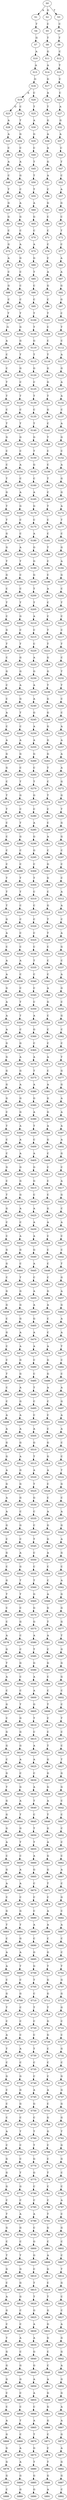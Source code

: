 strict digraph  {
	S0 -> S1 [ label = A ];
	S0 -> S2 [ label = G ];
	S0 -> S3 [ label = T ];
	S1 -> S4 [ label = T ];
	S2 -> S5 [ label = C ];
	S3 -> S6 [ label = C ];
	S4 -> S7 [ label = G ];
	S5 -> S8 [ label = T ];
	S6 -> S9 [ label = T ];
	S7 -> S10 [ label = A ];
	S8 -> S11 [ label = G ];
	S9 -> S12 [ label = C ];
	S10 -> S13 [ label = A ];
	S11 -> S14 [ label = A ];
	S12 -> S15 [ label = T ];
	S13 -> S16 [ label = G ];
	S14 -> S17 [ label = G ];
	S15 -> S18 [ label = C ];
	S16 -> S19 [ label = A ];
	S16 -> S20 [ label = C ];
	S17 -> S21 [ label = A ];
	S18 -> S22 [ label = C ];
	S19 -> S23 [ label = G ];
	S19 -> S24 [ label = C ];
	S20 -> S25 [ label = T ];
	S21 -> S26 [ label = T ];
	S22 -> S27 [ label = A ];
	S23 -> S28 [ label = A ];
	S24 -> S29 [ label = T ];
	S25 -> S30 [ label = A ];
	S26 -> S31 [ label = G ];
	S27 -> S32 [ label = G ];
	S28 -> S33 [ label = A ];
	S29 -> S34 [ label = G ];
	S30 -> S35 [ label = G ];
	S31 -> S36 [ label = A ];
	S32 -> S37 [ label = A ];
	S33 -> S38 [ label = C ];
	S34 -> S39 [ label = C ];
	S35 -> S40 [ label = C ];
	S36 -> S41 [ label = A ];
	S37 -> S42 [ label = C ];
	S38 -> S43 [ label = A ];
	S39 -> S44 [ label = A ];
	S40 -> S45 [ label = T ];
	S41 -> S46 [ label = G ];
	S42 -> S47 [ label = T ];
	S43 -> S48 [ label = C ];
	S44 -> S49 [ label = G ];
	S45 -> S50 [ label = T ];
	S46 -> S51 [ label = A ];
	S47 -> S52 [ label = C ];
	S48 -> S53 [ label = T ];
	S49 -> S54 [ label = C ];
	S50 -> S55 [ label = T ];
	S51 -> S56 [ label = C ];
	S52 -> S57 [ label = A ];
	S53 -> S58 [ label = G ];
	S54 -> S59 [ label = A ];
	S55 -> S60 [ label = A ];
	S56 -> S61 [ label = G ];
	S57 -> S62 [ label = G ];
	S58 -> S63 [ label = G ];
	S59 -> S64 [ label = G ];
	S60 -> S65 [ label = G ];
	S61 -> S66 [ label = C ];
	S62 -> S67 [ label = C ];
	S63 -> S68 [ label = C ];
	S64 -> S69 [ label = C ];
	S65 -> S70 [ label = C ];
	S66 -> S71 [ label = C ];
	S67 -> S72 [ label = T ];
	S68 -> S73 [ label = G ];
	S69 -> S74 [ label = A ];
	S70 -> S75 [ label = A ];
	S71 -> S76 [ label = C ];
	S72 -> S77 [ label = C ];
	S73 -> S78 [ label = A ];
	S74 -> S79 [ label = G ];
	S75 -> S80 [ label = G ];
	S76 -> S81 [ label = C ];
	S77 -> S82 [ label = A ];
	S78 -> S83 [ label = C ];
	S79 -> S84 [ label = C ];
	S80 -> S85 [ label = T ];
	S81 -> S86 [ label = A ];
	S82 -> S87 [ label = A ];
	S83 -> S88 [ label = G ];
	S84 -> S89 [ label = C ];
	S85 -> S90 [ label = C ];
	S86 -> S91 [ label = G ];
	S87 -> S92 [ label = G ];
	S88 -> S93 [ label = C ];
	S89 -> S94 [ label = C ];
	S90 -> S95 [ label = C ];
	S91 -> S96 [ label = C ];
	S92 -> S97 [ label = G ];
	S93 -> S98 [ label = T ];
	S94 -> S99 [ label = T ];
	S95 -> S100 [ label = T ];
	S96 -> S101 [ label = T ];
	S97 -> S102 [ label = C ];
	S98 -> S103 [ label = G ];
	S99 -> S104 [ label = G ];
	S100 -> S105 [ label = T ];
	S101 -> S106 [ label = C ];
	S102 -> S107 [ label = T ];
	S103 -> S108 [ label = A ];
	S104 -> S109 [ label = G ];
	S105 -> S110 [ label = G ];
	S106 -> S111 [ label = C ];
	S107 -> S112 [ label = C ];
	S108 -> S113 [ label = C ];
	S109 -> S114 [ label = T ];
	S110 -> S115 [ label = T ];
	S111 -> S116 [ label = T ];
	S112 -> S117 [ label = A ];
	S113 -> S118 [ label = C ];
	S114 -> S119 [ label = G ];
	S115 -> S120 [ label = G ];
	S116 -> S121 [ label = G ];
	S117 -> S122 [ label = G ];
	S118 -> S123 [ label = T ];
	S119 -> S124 [ label = C ];
	S120 -> S125 [ label = C ];
	S121 -> S126 [ label = G ];
	S122 -> S127 [ label = A ];
	S123 -> S128 [ label = T ];
	S124 -> S129 [ label = T ];
	S125 -> S130 [ label = T ];
	S126 -> S131 [ label = T ];
	S127 -> S132 [ label = A ];
	S128 -> S133 [ label = C ];
	S129 -> S134 [ label = C ];
	S130 -> S135 [ label = C ];
	S131 -> S136 [ label = G ];
	S132 -> S137 [ label = C ];
	S133 -> S138 [ label = T ];
	S134 -> S139 [ label = T ];
	S135 -> S140 [ label = T ];
	S136 -> S141 [ label = C ];
	S137 -> S142 [ label = A ];
	S138 -> S143 [ label = G ];
	S139 -> S144 [ label = G ];
	S140 -> S145 [ label = G ];
	S141 -> S146 [ label = T ];
	S142 -> S147 [ label = G ];
	S143 -> S148 [ label = C ];
	S144 -> S149 [ label = C ];
	S145 -> S150 [ label = T ];
	S146 -> S151 [ label = C ];
	S147 -> S152 [ label = C ];
	S148 -> S153 [ label = C ];
	S149 -> S154 [ label = A ];
	S150 -> S155 [ label = G ];
	S151 -> S156 [ label = C ];
	S152 -> S157 [ label = A ];
	S153 -> S158 [ label = T ];
	S154 -> S159 [ label = C ];
	S155 -> S160 [ label = C ];
	S156 -> S161 [ label = T ];
	S157 -> S162 [ label = G ];
	S158 -> S163 [ label = G ];
	S159 -> S164 [ label = A ];
	S160 -> S165 [ label = A ];
	S161 -> S166 [ label = C ];
	S162 -> S167 [ label = G ];
	S163 -> S168 [ label = T ];
	S164 -> S169 [ label = G ];
	S165 -> S170 [ label = G ];
	S166 -> S171 [ label = T ];
	S167 -> S172 [ label = A ];
	S168 -> S173 [ label = T ];
	S169 -> S174 [ label = C ];
	S170 -> S175 [ label = C ];
	S171 -> S176 [ label = C ];
	S172 -> S177 [ label = T ];
	S173 -> S178 [ label = G ];
	S174 -> S179 [ label = C ];
	S175 -> S180 [ label = A ];
	S176 -> S181 [ label = C ];
	S177 -> S182 [ label = C ];
	S178 -> S183 [ label = G ];
	S179 -> S184 [ label = A ];
	S180 -> S185 [ label = G ];
	S181 -> S186 [ label = T ];
	S182 -> S187 [ label = G ];
	S183 -> S188 [ label = T ];
	S184 -> S189 [ label = T ];
	S185 -> S190 [ label = G ];
	S186 -> S191 [ label = C ];
	S187 -> S192 [ label = A ];
	S188 -> S193 [ label = G ];
	S189 -> S194 [ label = C ];
	S190 -> S195 [ label = G ];
	S191 -> S196 [ label = C ];
	S192 -> S197 [ label = G ];
	S193 -> S198 [ label = C ];
	S194 -> S199 [ label = C ];
	S195 -> S200 [ label = T ];
	S196 -> S201 [ label = A ];
	S197 -> S202 [ label = C ];
	S198 -> S203 [ label = T ];
	S199 -> S204 [ label = T ];
	S200 -> S205 [ label = T ];
	S201 -> S206 [ label = C ];
	S202 -> S207 [ label = T ];
	S203 -> S208 [ label = C ];
	S204 -> S209 [ label = G ];
	S205 -> S210 [ label = A ];
	S206 -> S211 [ label = C ];
	S207 -> S212 [ label = C ];
	S208 -> S213 [ label = G ];
	S209 -> S214 [ label = C ];
	S210 -> S215 [ label = C ];
	S211 -> S216 [ label = T ];
	S212 -> S217 [ label = C ];
	S213 -> S218 [ label = T ];
	S214 -> S219 [ label = T ];
	S215 -> S220 [ label = C ];
	S216 -> S221 [ label = T ];
	S217 -> S222 [ label = T ];
	S218 -> S223 [ label = C ];
	S219 -> S224 [ label = G ];
	S220 -> S225 [ label = A ];
	S221 -> S226 [ label = G ];
	S222 -> S227 [ label = C ];
	S223 -> S228 [ label = G ];
	S224 -> S229 [ label = G ];
	S225 -> S230 [ label = G ];
	S226 -> S231 [ label = G ];
	S227 -> S232 [ label = T ];
	S228 -> S233 [ label = C ];
	S229 -> S234 [ label = A ];
	S230 -> S235 [ label = A ];
	S231 -> S236 [ label = T ];
	S232 -> S237 [ label = T ];
	S233 -> S238 [ label = C ];
	S234 -> S239 [ label = G ];
	S235 -> S240 [ label = A ];
	S236 -> S241 [ label = G ];
	S237 -> S242 [ label = C ];
	S238 -> S243 [ label = A ];
	S239 -> S244 [ label = T ];
	S240 -> S245 [ label = G ];
	S241 -> S246 [ label = G ];
	S242 -> S247 [ label = C ];
	S243 -> S248 [ label = C ];
	S244 -> S249 [ label = C ];
	S245 -> S250 [ label = A ];
	S246 -> S251 [ label = G ];
	S247 -> S252 [ label = A ];
	S248 -> S253 [ label = A ];
	S249 -> S254 [ label = A ];
	S250 -> S255 [ label = A ];
	S251 -> S256 [ label = G ];
	S252 -> S257 [ label = A ];
	S253 -> S258 [ label = G ];
	S254 -> S259 [ label = G ];
	S255 -> S260 [ label = G ];
	S256 -> S261 [ label = G ];
	S257 -> S262 [ label = A ];
	S258 -> S263 [ label = G ];
	S259 -> S264 [ label = C ];
	S260 -> S265 [ label = C ];
	S261 -> S266 [ label = T ];
	S262 -> S267 [ label = A ];
	S263 -> S268 [ label = C ];
	S264 -> S269 [ label = T ];
	S265 -> S270 [ label = T ];
	S266 -> S271 [ label = C ];
	S267 -> S272 [ label = G ];
	S268 -> S273 [ label = T ];
	S269 -> S274 [ label = G ];
	S270 -> S275 [ label = G ];
	S271 -> S276 [ label = T ];
	S272 -> S277 [ label = G ];
	S273 -> S278 [ label = T ];
	S274 -> S279 [ label = C ];
	S275 -> S280 [ label = C ];
	S276 -> S281 [ label = C ];
	S277 -> S282 [ label = T ];
	S278 -> S283 [ label = C ];
	S279 -> S284 [ label = T ];
	S280 -> S285 [ label = A ];
	S281 -> S286 [ label = C ];
	S282 -> S287 [ label = G ];
	S283 -> S288 [ label = C ];
	S284 -> S289 [ label = G ];
	S285 -> S290 [ label = G ];
	S286 -> S291 [ label = A ];
	S287 -> S292 [ label = G ];
	S288 -> S293 [ label = C ];
	S289 -> S294 [ label = C ];
	S290 -> S295 [ label = G ];
	S291 -> S296 [ label = C ];
	S292 -> S297 [ label = C ];
	S293 -> S298 [ label = C ];
	S294 -> S299 [ label = C ];
	S295 -> S300 [ label = C ];
	S296 -> S301 [ label = G ];
	S297 -> S302 [ label = C ];
	S298 -> S303 [ label = T ];
	S299 -> S304 [ label = T ];
	S300 -> S305 [ label = T ];
	S301 -> S306 [ label = G ];
	S302 -> S307 [ label = C ];
	S303 -> S308 [ label = T ];
	S304 -> S309 [ label = T ];
	S305 -> S310 [ label = C ];
	S306 -> S311 [ label = C ];
	S307 -> S312 [ label = A ];
	S308 -> S313 [ label = T ];
	S309 -> S314 [ label = C ];
	S310 -> S315 [ label = C ];
	S311 -> S316 [ label = G ];
	S312 -> S317 [ label = A ];
	S313 -> S318 [ label = G ];
	S314 -> S319 [ label = C ];
	S315 -> S320 [ label = C ];
	S316 -> S321 [ label = T ];
	S317 -> S322 [ label = C ];
	S318 -> S323 [ label = A ];
	S319 -> S324 [ label = C ];
	S320 -> S325 [ label = C ];
	S321 -> S326 [ label = T ];
	S322 -> S327 [ label = A ];
	S323 -> S328 [ label = C ];
	S324 -> S329 [ label = C ];
	S325 -> S330 [ label = C ];
	S326 -> S331 [ label = C ];
	S327 -> S332 [ label = G ];
	S328 -> S333 [ label = A ];
	S329 -> S334 [ label = A ];
	S330 -> S335 [ label = T ];
	S331 -> S336 [ label = C ];
	S332 -> S337 [ label = C ];
	S333 -> S338 [ label = A ];
	S334 -> S339 [ label = C ];
	S335 -> S340 [ label = C ];
	S336 -> S341 [ label = C ];
	S337 -> S342 [ label = A ];
	S338 -> S343 [ label = G ];
	S339 -> S344 [ label = C ];
	S340 -> S345 [ label = C ];
	S341 -> S346 [ label = A ];
	S342 -> S347 [ label = G ];
	S343 -> S348 [ label = A ];
	S344 -> S349 [ label = T ];
	S345 -> S350 [ label = C ];
	S346 -> S351 [ label = G ];
	S347 -> S352 [ label = C ];
	S348 -> S353 [ label = A ];
	S349 -> S354 [ label = T ];
	S350 -> S355 [ label = A ];
	S351 -> S356 [ label = C ];
	S352 -> S357 [ label = G ];
	S353 -> S358 [ label = A ];
	S354 -> S359 [ label = C ];
	S355 -> S360 [ label = G ];
	S356 -> S361 [ label = C ];
	S357 -> S362 [ label = C ];
	S358 -> S363 [ label = G ];
	S359 -> S364 [ label = G ];
	S360 -> S365 [ label = C ];
	S361 -> S366 [ label = C ];
	S362 -> S367 [ label = C ];
	S363 -> S368 [ label = G ];
	S364 -> S369 [ label = A ];
	S365 -> S370 [ label = A ];
	S366 -> S371 [ label = A ];
	S367 -> S372 [ label = T ];
	S368 -> S373 [ label = G ];
	S369 -> S374 [ label = G ];
	S370 -> S375 [ label = T ];
	S371 -> S376 [ label = C ];
	S372 -> S377 [ label = G ];
	S373 -> S378 [ label = G ];
	S374 -> S379 [ label = A ];
	S375 -> S380 [ label = A ];
	S376 -> S381 [ label = A ];
	S377 -> S382 [ label = G ];
	S378 -> S383 [ label = G ];
	S379 -> S384 [ label = G ];
	S380 -> S385 [ label = G ];
	S381 -> S386 [ label = G ];
	S382 -> S387 [ label = A ];
	S383 -> S388 [ label = C ];
	S384 -> S389 [ label = G ];
	S385 -> S390 [ label = A ];
	S386 -> S391 [ label = G ];
	S387 -> S392 [ label = A ];
	S388 -> S393 [ label = T ];
	S389 -> S394 [ label = A ];
	S390 -> S395 [ label = T ];
	S391 -> S396 [ label = A ];
	S392 -> S397 [ label = A ];
	S393 -> S398 [ label = C ];
	S394 -> S399 [ label = A ];
	S395 -> S400 [ label = C ];
	S396 -> S401 [ label = G ];
	S397 -> S402 [ label = A ];
	S398 -> S403 [ label = C ];
	S399 -> S404 [ label = A ];
	S400 -> S405 [ label = A ];
	S401 -> S406 [ label = C ];
	S402 -> S407 [ label = G ];
	S403 -> S408 [ label = G ];
	S404 -> S409 [ label = G ];
	S405 -> S410 [ label = G ];
	S406 -> S411 [ label = C ];
	S407 -> S412 [ label = C ];
	S408 -> S413 [ label = C ];
	S409 -> S414 [ label = G ];
	S410 -> S415 [ label = G ];
	S411 -> S416 [ label = C ];
	S412 -> S417 [ label = A ];
	S413 -> S418 [ label = T ];
	S414 -> S419 [ label = G ];
	S415 -> S420 [ label = C ];
	S416 -> S421 [ label = C ];
	S417 -> S422 [ label = G ];
	S418 -> S423 [ label = G ];
	S419 -> S424 [ label = A ];
	S420 -> S425 [ label = A ];
	S421 -> S426 [ label = G ];
	S422 -> S427 [ label = C ];
	S423 -> S428 [ label = C ];
	S424 -> S429 [ label = C ];
	S425 -> S430 [ label = A ];
	S426 -> S431 [ label = A ];
	S427 -> S432 [ label = A ];
	S428 -> S433 [ label = C ];
	S429 -> S434 [ label = A ];
	S430 -> S435 [ label = A ];
	S431 -> S436 [ label = C ];
	S432 -> S437 [ label = C ];
	S433 -> S438 [ label = G ];
	S434 -> S439 [ label = G ];
	S435 -> S440 [ label = G ];
	S436 -> S441 [ label = C ];
	S437 -> S442 [ label = C ];
	S438 -> S443 [ label = G ];
	S439 -> S444 [ label = C ];
	S440 -> S445 [ label = A ];
	S441 -> S446 [ label = C ];
	S442 -> S447 [ label = T ];
	S443 -> S448 [ label = C ];
	S444 -> S449 [ label = T ];
	S445 -> S450 [ label = C ];
	S446 -> S451 [ label = C ];
	S447 -> S452 [ label = G ];
	S448 -> S453 [ label = G ];
	S449 -> S454 [ label = G ];
	S450 -> S455 [ label = A ];
	S451 -> S456 [ label = G ];
	S452 -> S457 [ label = A ];
	S453 -> S458 [ label = G ];
	S454 -> S459 [ label = G ];
	S455 -> S460 [ label = A ];
	S456 -> S461 [ label = A ];
	S457 -> S462 [ label = G ];
	S458 -> S463 [ label = C ];
	S459 -> S464 [ label = G ];
	S460 -> S465 [ label = G ];
	S461 -> S466 [ label = C ];
	S462 -> S467 [ label = A ];
	S463 -> S468 [ label = G ];
	S464 -> S469 [ label = A ];
	S465 -> S470 [ label = A ];
	S466 -> S471 [ label = C ];
	S467 -> S472 [ label = A ];
	S468 -> S473 [ label = C ];
	S469 -> S474 [ label = A ];
	S470 -> S475 [ label = A ];
	S471 -> S476 [ label = A ];
	S472 -> S477 [ label = T ];
	S473 -> S478 [ label = C ];
	S474 -> S479 [ label = G ];
	S475 -> S480 [ label = C ];
	S476 -> S481 [ label = G ];
	S477 -> S482 [ label = C ];
	S478 -> S483 [ label = T ];
	S479 -> S484 [ label = G ];
	S480 -> S485 [ label = C ];
	S481 -> S486 [ label = G ];
	S482 -> S487 [ label = C ];
	S483 -> S488 [ label = C ];
	S484 -> S489 [ label = A ];
	S485 -> S490 [ label = T ];
	S486 -> S491 [ label = A ];
	S487 -> S492 [ label = A ];
	S488 -> S493 [ label = C ];
	S489 -> S494 [ label = G ];
	S490 -> S495 [ label = C ];
	S491 -> S496 [ label = C ];
	S492 -> S497 [ label = G ];
	S493 -> S498 [ label = A ];
	S494 -> S499 [ label = A ];
	S495 -> S500 [ label = C ];
	S496 -> S501 [ label = C ];
	S497 -> S502 [ label = A ];
	S498 -> S503 [ label = A ];
	S499 -> S504 [ label = A ];
	S500 -> S505 [ label = A ];
	S501 -> S506 [ label = C ];
	S502 -> S507 [ label = A ];
	S503 -> S508 [ label = G ];
	S504 -> S509 [ label = G ];
	S505 -> S510 [ label = G ];
	S506 -> S511 [ label = G ];
	S507 -> S512 [ label = C ];
	S508 -> S513 [ label = G ];
	S509 -> S514 [ label = A ];
	S510 -> S515 [ label = T ];
	S511 -> S516 [ label = G ];
	S512 -> S517 [ label = C ];
	S513 -> S518 [ label = A ];
	S514 -> S519 [ label = G ];
	S515 -> S520 [ label = A ];
	S516 -> S521 [ label = A ];
	S517 -> S522 [ label = T ];
	S518 -> S523 [ label = G ];
	S519 -> S524 [ label = G ];
	S520 -> S525 [ label = T ];
	S521 -> S526 [ label = C ];
	S522 -> S527 [ label = G ];
	S523 -> S528 [ label = A ];
	S524 -> S529 [ label = G ];
	S525 -> S530 [ label = G ];
	S526 -> S531 [ label = C ];
	S527 -> S532 [ label = C ];
	S528 -> S533 [ label = A ];
	S529 -> S534 [ label = C ];
	S530 -> S535 [ label = C ];
	S531 -> S536 [ label = A ];
	S532 -> S537 [ label = A ];
	S533 -> S538 [ label = G ];
	S534 -> S539 [ label = G ];
	S535 -> S540 [ label = C ];
	S536 -> S541 [ label = G ];
	S537 -> S542 [ label = G ];
	S538 -> S543 [ label = C ];
	S539 -> S544 [ label = C ];
	S540 -> S545 [ label = T ];
	S541 -> S546 [ label = G ];
	S542 -> S547 [ label = A ];
	S543 -> S548 [ label = G ];
	S544 -> S549 [ label = A ];
	S545 -> S550 [ label = C ];
	S546 -> S551 [ label = A ];
	S547 -> S552 [ label = G ];
	S548 -> S553 [ label = C ];
	S549 -> S554 [ label = G ];
	S550 -> S555 [ label = C ];
	S551 -> S556 [ label = C ];
	S552 -> S557 [ label = C ];
	S553 -> S558 [ label = G ];
	S554 -> S559 [ label = T ];
	S555 -> S560 [ label = T ];
	S556 -> S561 [ label = C ];
	S557 -> S562 [ label = A ];
	S558 -> S563 [ label = T ];
	S559 -> S564 [ label = T ];
	S560 -> S565 [ label = G ];
	S561 -> S566 [ label = A ];
	S562 -> S567 [ label = G ];
	S563 -> S568 [ label = C ];
	S564 -> S569 [ label = C ];
	S565 -> S570 [ label = G ];
	S566 -> S571 [ label = G ];
	S567 -> S572 [ label = G ];
	S568 -> S573 [ label = C ];
	S569 -> S574 [ label = G ];
	S570 -> S575 [ label = G ];
	S571 -> S576 [ label = T ];
	S572 -> S577 [ label = G ];
	S573 -> S578 [ label = A ];
	S574 -> S579 [ label = C ];
	S575 -> S580 [ label = A ];
	S576 -> S581 [ label = A ];
	S577 -> S582 [ label = T ];
	S578 -> S583 [ label = G ];
	S579 -> S584 [ label = C ];
	S580 -> S585 [ label = T ];
	S581 -> S586 [ label = C ];
	S582 -> S587 [ label = G ];
	S583 -> S588 [ label = T ];
	S584 -> S589 [ label = G ];
	S585 -> S590 [ label = G ];
	S586 -> S591 [ label = G ];
	S587 -> S592 [ label = G ];
	S588 -> S593 [ label = A ];
	S589 -> S594 [ label = C ];
	S590 -> S595 [ label = A ];
	S591 -> S596 [ label = C ];
	S592 -> S597 [ label = G ];
	S593 -> S598 [ label = C ];
	S594 -> S599 [ label = C ];
	S595 -> S600 [ label = A ];
	S596 -> S601 [ label = C ];
	S597 -> S602 [ label = C ];
	S598 -> S603 [ label = G ];
	S599 -> S604 [ label = T ];
	S600 -> S605 [ label = G ];
	S601 -> S606 [ label = T ];
	S602 -> S607 [ label = C ];
	S603 -> S608 [ label = C ];
	S604 -> S609 [ label = G ];
	S605 -> S610 [ label = T ];
	S606 -> S611 [ label = C ];
	S607 -> S612 [ label = T ];
	S608 -> S613 [ label = G ];
	S609 -> S614 [ label = G ];
	S610 -> S615 [ label = C ];
	S611 -> S616 [ label = C ];
	S612 -> S617 [ label = C ];
	S613 -> S618 [ label = G ];
	S614 -> S619 [ label = G ];
	S615 -> S620 [ label = A ];
	S616 -> S621 [ label = T ];
	S617 -> S622 [ label = C ];
	S618 -> S623 [ label = C ];
	S619 -> S624 [ label = A ];
	S620 -> S625 [ label = A ];
	S621 -> S626 [ label = G ];
	S622 -> S627 [ label = T ];
	S623 -> S628 [ label = G ];
	S624 -> S629 [ label = C ];
	S625 -> S630 [ label = C ];
	S626 -> S631 [ label = G ];
	S627 -> S632 [ label = G ];
	S628 -> S633 [ label = T ];
	S629 -> S634 [ label = G ];
	S630 -> S635 [ label = A ];
	S631 -> S636 [ label = G ];
	S632 -> S637 [ label = G ];
	S633 -> S638 [ label = G ];
	S634 -> S639 [ label = A ];
	S635 -> S640 [ label = T ];
	S636 -> S641 [ label = A ];
	S637 -> S642 [ label = C ];
	S638 -> S643 [ label = G ];
	S639 -> S644 [ label = T ];
	S640 -> S645 [ label = C ];
	S641 -> S646 [ label = T ];
	S642 -> S647 [ label = C ];
	S643 -> S648 [ label = G ];
	S644 -> S649 [ label = G ];
	S645 -> S650 [ label = T ];
	S646 -> S651 [ label = G ];
	S647 -> S652 [ label = C ];
	S648 -> S653 [ label = A ];
	S649 -> S654 [ label = T ];
	S650 -> S655 [ label = T ];
	S651 -> S656 [ label = A ];
	S652 -> S657 [ label = C ];
	S653 -> S658 [ label = C ];
	S654 -> S659 [ label = C ];
	S655 -> S660 [ label = A ];
	S656 -> S661 [ label = G ];
	S657 -> S662 [ label = C ];
	S658 -> S663 [ label = G ];
	S659 -> S664 [ label = A ];
	S660 -> S665 [ label = G ];
	S661 -> S666 [ label = G ];
	S662 -> S667 [ label = A ];
	S663 -> S668 [ label = A ];
	S664 -> S669 [ label = A ];
	S665 -> S670 [ label = C ];
	S666 -> S671 [ label = T ];
	S667 -> S672 [ label = C ];
	S668 -> S673 [ label = C ];
	S669 -> S674 [ label = C ];
	S670 -> S675 [ label = C ];
	S671 -> S676 [ label = C ];
	S672 -> S677 [ label = G ];
	S673 -> S678 [ label = G ];
	S674 -> S679 [ label = G ];
	S675 -> S680 [ label = C ];
	S676 -> S681 [ label = A ];
	S677 -> S682 [ label = C ];
	S678 -> S683 [ label = T ];
	S679 -> S684 [ label = T ];
	S680 -> S685 [ label = A ];
	S681 -> S686 [ label = A ];
	S682 -> S687 [ label = A ];
	S683 -> S688 [ label = C ];
	S684 -> S689 [ label = G ];
	S685 -> S690 [ label = C ];
	S686 -> S691 [ label = C ];
	S687 -> S692 [ label = C ];
	S688 -> S693 [ label = A ];
	S689 -> S694 [ label = A ];
	S690 -> S695 [ label = G ];
	S691 -> S696 [ label = G ];
	S692 -> S697 [ label = C ];
	S693 -> S698 [ label = A ];
	S694 -> S699 [ label = T ];
	S695 -> S700 [ label = G ];
	S696 -> S701 [ label = T ];
	S697 -> S702 [ label = T ];
	S698 -> S703 [ label = C ];
	S699 -> S704 [ label = C ];
	S700 -> S705 [ label = T ];
	S701 -> S706 [ label = G ];
	S702 -> S707 [ label = G ];
	S703 -> S708 [ label = G ];
	S704 -> S709 [ label = G ];
	S705 -> S710 [ label = C ];
	S706 -> S711 [ label = G ];
	S707 -> S712 [ label = G ];
	S708 -> S713 [ label = T ];
	S709 -> S714 [ label = C ];
	S710 -> S715 [ label = T ];
	S711 -> S716 [ label = T ];
	S712 -> S717 [ label = G ];
	S713 -> S718 [ label = C ];
	S714 -> S719 [ label = C ];
	S715 -> S720 [ label = C ];
	S716 -> S721 [ label = G ];
	S717 -> S722 [ label = C ];
	S718 -> S723 [ label = A ];
	S719 -> S724 [ label = C ];
	S720 -> S725 [ label = C ];
	S721 -> S726 [ label = G ];
	S722 -> S727 [ label = C ];
	S723 -> S728 [ label = T ];
	S724 -> S729 [ label = A ];
	S725 -> S730 [ label = T ];
	S726 -> S731 [ label = C ];
	S727 -> S732 [ label = G ];
	S728 -> S733 [ label = C ];
	S729 -> S734 [ label = C ];
	S730 -> S735 [ label = C ];
	S731 -> S736 [ label = C ];
	S732 -> S737 [ label = C ];
	S733 -> S738 [ label = G ];
	S734 -> S739 [ label = G ];
	S735 -> S740 [ label = C ];
	S736 -> S741 [ label = C ];
	S737 -> S742 [ label = G ];
	S738 -> S743 [ label = C ];
	S739 -> S744 [ label = G ];
	S740 -> S745 [ label = A ];
	S741 -> S746 [ label = A ];
	S742 -> S747 [ label = G ];
	S743 -> S748 [ label = C ];
	S744 -> S749 [ label = G ];
	S745 -> S750 [ label = G ];
	S746 -> S751 [ label = C ];
	S747 -> S752 [ label = G ];
	S748 -> S753 [ label = C ];
	S749 -> S754 [ label = C ];
	S750 -> S755 [ label = C ];
	S751 -> S756 [ label = G ];
	S752 -> S757 [ label = G ];
	S753 -> S758 [ label = A ];
	S754 -> S759 [ label = T ];
	S755 -> S760 [ label = T ];
	S756 -> S761 [ label = G ];
	S757 -> S762 [ label = T ];
	S758 -> S763 [ label = C ];
	S759 -> S764 [ label = C ];
	S760 -> S765 [ label = T ];
	S761 -> S766 [ label = C ];
	S762 -> S767 [ label = G ];
	S763 -> S768 [ label = G ];
	S764 -> S769 [ label = C ];
	S765 -> S770 [ label = G ];
	S766 -> S771 [ label = C ];
	S767 -> S772 [ label = G ];
	S768 -> S773 [ label = G ];
	S769 -> S774 [ label = T ];
	S770 -> S775 [ label = G ];
	S771 -> S776 [ label = T ];
	S772 -> S777 [ label = C ];
	S773 -> S778 [ label = G ];
	S774 -> S779 [ label = G ];
	S775 -> S780 [ label = C ];
	S776 -> S781 [ label = C ];
	S777 -> S782 [ label = C ];
	S778 -> S783 [ label = C ];
	S779 -> S784 [ label = C ];
	S780 -> S785 [ label = C ];
	S781 -> S786 [ label = C ];
	S782 -> S787 [ label = A ];
	S783 -> S788 [ label = T ];
	S784 -> S789 [ label = A ];
	S785 -> S790 [ label = A ];
	S786 -> S791 [ label = T ];
	S787 -> S792 [ label = C ];
	S788 -> S793 [ label = G ];
	S789 -> S794 [ label = G ];
	S790 -> S795 [ label = C ];
	S791 -> S796 [ label = G ];
	S792 -> S797 [ label = G ];
	S793 -> S798 [ label = C ];
	S794 -> S799 [ label = C ];
	S795 -> S800 [ label = G ];
	S796 -> S801 [ label = C ];
	S797 -> S802 [ label = C ];
	S798 -> S803 [ label = T ];
	S799 -> S804 [ label = T ];
	S800 -> S805 [ label = G ];
	S801 -> S806 [ label = A ];
	S802 -> S807 [ label = C ];
	S803 -> S808 [ label = G ];
	S804 -> S809 [ label = G ];
	S805 -> S810 [ label = C ];
	S806 -> S811 [ label = G ];
	S807 -> S812 [ label = T ];
	S808 -> S813 [ label = C ];
	S809 -> S814 [ label = G ];
	S810 -> S815 [ label = T ];
	S811 -> S816 [ label = C ];
	S812 -> S817 [ label = G ];
	S813 -> S818 [ label = A ];
	S814 -> S819 [ label = G ];
	S815 -> S820 [ label = T ];
	S816 -> S821 [ label = T ];
	S817 -> S822 [ label = C ];
	S818 -> S823 [ label = G ];
	S819 -> S824 [ label = C ];
	S820 -> S825 [ label = G ];
	S821 -> S826 [ label = G ];
	S822 -> S827 [ label = C ];
	S823 -> S828 [ label = C ];
	S824 -> S829 [ label = C ];
	S825 -> S830 [ label = A ];
	S826 -> S831 [ label = G ];
	S827 -> S832 [ label = A ];
	S828 -> S833 [ label = T ];
	S829 -> S834 [ label = A ];
	S830 -> S835 [ label = A ];
	S831 -> S836 [ label = G ];
	S832 -> S837 [ label = G ];
	S833 -> S838 [ label = G ];
	S834 -> S839 [ label = C ];
	S835 -> S840 [ label = G ];
	S836 -> S841 [ label = C ];
	S837 -> S842 [ label = G ];
	S838 -> S843 [ label = G ];
	S839 -> S844 [ label = G ];
	S840 -> S845 [ label = G ];
	S841 -> S846 [ label = C ];
	S842 -> S847 [ label = A ];
	S843 -> S848 [ label = G ];
	S844 -> S849 [ label = G ];
	S845 -> S850 [ label = A ];
	S846 -> S851 [ label = A ];
	S847 -> S852 [ label = G ];
	S848 -> S853 [ label = C ];
	S849 -> S854 [ label = C ];
	S850 -> S855 [ label = A ];
	S851 -> S856 [ label = G ];
	S852 -> S857 [ label = G ];
	S853 -> S858 [ label = C ];
	S854 -> S859 [ label = C ];
	S855 -> S860 [ label = C ];
	S856 -> S861 [ label = G ];
	S857 -> S862 [ label = A ];
	S858 -> S863 [ label = A ];
	S859 -> S864 [ label = T ];
	S860 -> S865 [ label = A ];
	S861 -> S866 [ label = G ];
	S862 -> S867 [ label = A ];
	S863 -> S868 [ label = G ];
	S864 -> S869 [ label = C ];
	S865 -> S870 [ label = T ];
	S866 -> S871 [ label = C ];
	S867 -> S872 [ label = G ];
	S868 -> S873 [ label = G ];
	S869 -> S874 [ label = A ];
	S870 -> S875 [ label = G ];
	S871 -> S876 [ label = C ];
	S872 -> S877 [ label = A ];
	S873 -> S878 [ label = G ];
	S874 -> S879 [ label = A ];
	S875 -> S880 [ label = T ];
	S876 -> S881 [ label = T ];
	S877 -> S882 [ label = G ];
	S878 -> S883 [ label = G ];
	S879 -> S884 [ label = G ];
	S880 -> S885 [ label = G ];
	S881 -> S886 [ label = G ];
	S882 -> S887 [ label = G ];
	S883 -> S888 [ label = C ];
	S884 -> S889 [ label = G ];
	S885 -> S890 [ label = G ];
	S886 -> S891 [ label = A ];
	S887 -> S892 [ label = C ];
}
